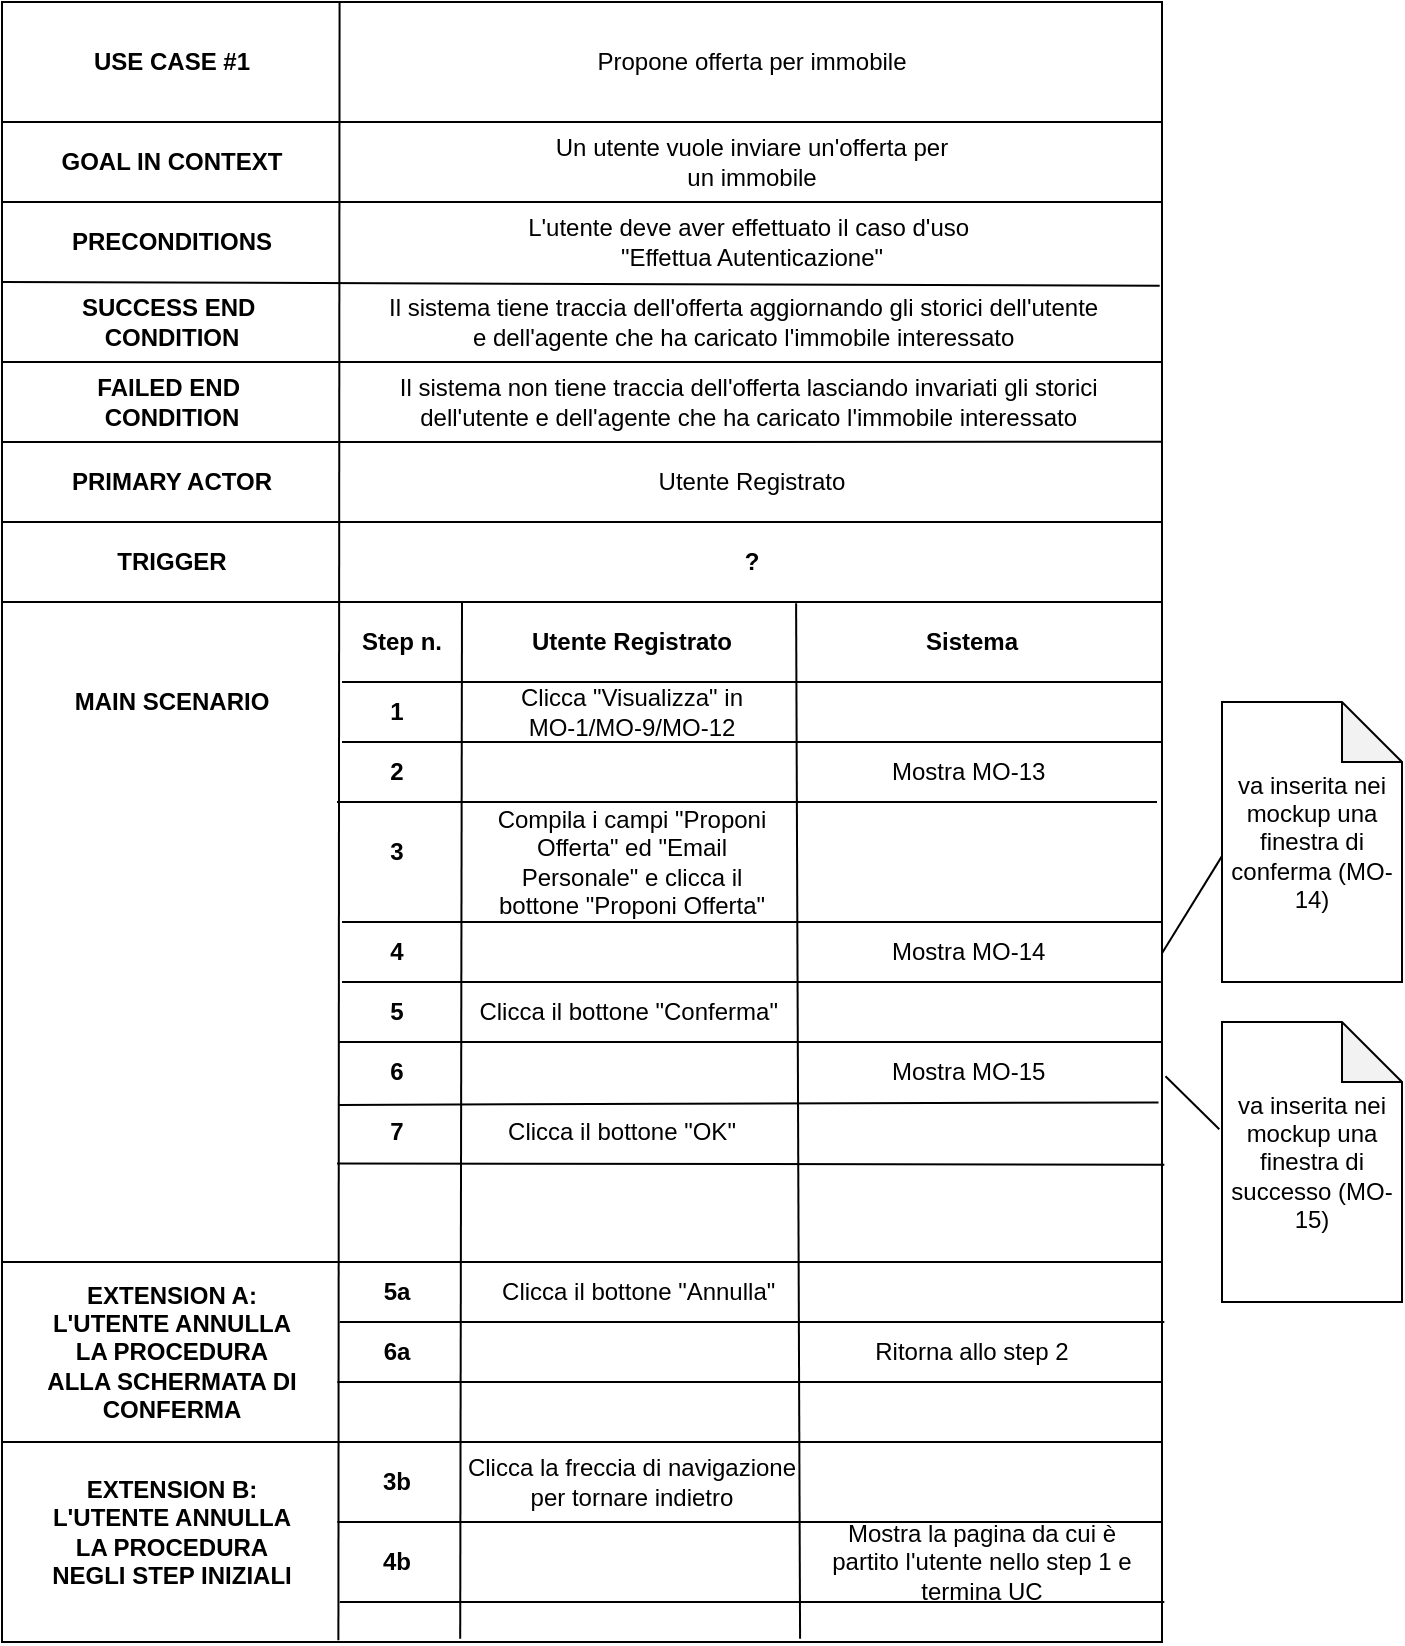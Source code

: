 <mxfile version="24.9.3">
  <diagram name="InvioOfferta" id="PwwmJ5NGy3_vmTiixFz0">
    <mxGraphModel dx="1643" dy="713" grid="1" gridSize="10" guides="1" tooltips="1" connect="1" arrows="1" fold="1" page="1" pageScale="1" pageWidth="827" pageHeight="1169" math="0" shadow="0">
      <root>
        <mxCell id="0" />
        <mxCell id="1" parent="0" />
        <mxCell id="qYflDDiI7B78xpO1K8rn-20" value="" style="rounded=0;whiteSpace=wrap;html=1;" vertex="1" parent="1">
          <mxGeometry x="110" y="60" width="580" height="820" as="geometry" />
        </mxCell>
        <mxCell id="qYflDDiI7B78xpO1K8rn-11" value="&lt;b&gt;USE CASE #1&lt;/b&gt;" style="text;html=1;align=center;verticalAlign=middle;whiteSpace=wrap;rounded=0;" vertex="1" parent="1">
          <mxGeometry x="130" y="70" width="130" height="40" as="geometry" />
        </mxCell>
        <mxCell id="qYflDDiI7B78xpO1K8rn-12" value="Propone offerta per immobile" style="text;html=1;align=center;verticalAlign=middle;whiteSpace=wrap;rounded=0;" vertex="1" parent="1">
          <mxGeometry x="380" y="70" width="210" height="40" as="geometry" />
        </mxCell>
        <mxCell id="qYflDDiI7B78xpO1K8rn-13" value="&lt;b&gt;GOAL IN CONTEXT&lt;/b&gt;" style="text;html=1;align=center;verticalAlign=middle;whiteSpace=wrap;rounded=0;" vertex="1" parent="1">
          <mxGeometry x="130" y="120" width="130" height="40" as="geometry" />
        </mxCell>
        <mxCell id="qYflDDiI7B78xpO1K8rn-14" value="&lt;b&gt;PRECONDITIONS&lt;/b&gt;&lt;span style=&quot;color: rgba(0, 0, 0, 0); font-family: monospace; font-size: 0px; text-align: start; text-wrap-mode: nowrap;&quot;&gt;%3CmxGraphModel%3E%3Croot%3E%3CmxCell%20id%3D%220%22%2F%3E%3CmxCell%20id%3D%221%22%20parent%3D%220%22%2F%3E%3CmxCell%20id%3D%222%22%20value%3D%22%26lt%3Bb%26gt%3BUSE%20CASE%20%231%26lt%3B%2Fb%26gt%3B%22%20style%3D%22text%3Bhtml%3D1%3Balign%3Dcenter%3BverticalAlign%3Dmiddle%3BwhiteSpace%3Dwrap%3Brounded%3D0%3B%22%20vertex%3D%221%22%20parent%3D%221%22%3E%3CmxGeometry%20x%3D%22120%22%20y%3D%2270%22%20width%3D%22130%22%20height%3D%2240%22%20as%3D%22geometry%22%2F%3E%3C%2FmxCell%3E%3C%2Froot%3E%3C%2FmxGraphModel%3E&lt;/span&gt;" style="text;html=1;align=center;verticalAlign=middle;whiteSpace=wrap;rounded=0;" vertex="1" parent="1">
          <mxGeometry x="130" y="160" width="130" height="40" as="geometry" />
        </mxCell>
        <mxCell id="qYflDDiI7B78xpO1K8rn-15" value="&lt;b&gt;SUCCESS END&amp;nbsp;&lt;/b&gt;&lt;div&gt;&lt;b&gt;CONDITION&lt;/b&gt;&lt;/div&gt;" style="text;html=1;align=center;verticalAlign=middle;whiteSpace=wrap;rounded=0;" vertex="1" parent="1">
          <mxGeometry x="130" y="200" width="130" height="40" as="geometry" />
        </mxCell>
        <mxCell id="qYflDDiI7B78xpO1K8rn-16" value="&lt;b&gt;FAILED END&amp;nbsp;&lt;/b&gt;&lt;div&gt;&lt;b&gt;CONDITION&lt;/b&gt;&lt;/div&gt;" style="text;html=1;align=center;verticalAlign=middle;whiteSpace=wrap;rounded=0;" vertex="1" parent="1">
          <mxGeometry x="130" y="240" width="130" height="40" as="geometry" />
        </mxCell>
        <mxCell id="qYflDDiI7B78xpO1K8rn-17" value="&lt;b&gt;PRIMARY ACTOR&lt;/b&gt;" style="text;html=1;align=center;verticalAlign=middle;whiteSpace=wrap;rounded=0;" vertex="1" parent="1">
          <mxGeometry x="130" y="280" width="130" height="40" as="geometry" />
        </mxCell>
        <mxCell id="qYflDDiI7B78xpO1K8rn-18" value="&lt;b&gt;TRIGGER&lt;/b&gt;" style="text;html=1;align=center;verticalAlign=middle;whiteSpace=wrap;rounded=0;" vertex="1" parent="1">
          <mxGeometry x="130" y="320" width="130" height="40" as="geometry" />
        </mxCell>
        <mxCell id="qYflDDiI7B78xpO1K8rn-21" value="" style="endArrow=none;html=1;rounded=0;exitX=-0.003;exitY=0.071;exitDx=0;exitDy=0;exitPerimeter=0;" edge="1" parent="1">
          <mxGeometry width="50" height="50" relative="1" as="geometry">
            <mxPoint x="110.0" y="120.0" as="sourcePoint" />
            <mxPoint x="690" y="120" as="targetPoint" />
          </mxGeometry>
        </mxCell>
        <mxCell id="qYflDDiI7B78xpO1K8rn-22" value="" style="endArrow=none;html=1;rounded=0;exitX=-0.003;exitY=0.071;exitDx=0;exitDy=0;exitPerimeter=0;" edge="1" parent="1">
          <mxGeometry width="50" height="50" relative="1" as="geometry">
            <mxPoint x="110" y="160" as="sourcePoint" />
            <mxPoint x="690" y="160" as="targetPoint" />
          </mxGeometry>
        </mxCell>
        <mxCell id="qYflDDiI7B78xpO1K8rn-23" value="" style="endArrow=none;html=1;rounded=0;exitX=-0.003;exitY=0.071;exitDx=0;exitDy=0;exitPerimeter=0;entryX=0.998;entryY=0.173;entryDx=0;entryDy=0;entryPerimeter=0;" edge="1" parent="1" target="qYflDDiI7B78xpO1K8rn-20">
          <mxGeometry width="50" height="50" relative="1" as="geometry">
            <mxPoint x="110" y="200" as="sourcePoint" />
            <mxPoint x="693" y="200" as="targetPoint" />
          </mxGeometry>
        </mxCell>
        <mxCell id="qYflDDiI7B78xpO1K8rn-24" value="" style="endArrow=none;html=1;rounded=0;exitX=-0.003;exitY=0.071;exitDx=0;exitDy=0;exitPerimeter=0;entryX=1;entryY=1;entryDx=0;entryDy=0;" edge="1" parent="1" target="qYflDDiI7B78xpO1K8rn-31">
          <mxGeometry width="50" height="50" relative="1" as="geometry">
            <mxPoint x="110" y="240" as="sourcePoint" />
            <mxPoint x="693" y="240" as="targetPoint" />
          </mxGeometry>
        </mxCell>
        <mxCell id="qYflDDiI7B78xpO1K8rn-25" value="" style="endArrow=none;html=1;rounded=0;exitX=-0.003;exitY=0.071;exitDx=0;exitDy=0;exitPerimeter=0;entryX=0.988;entryY=0.998;entryDx=0;entryDy=0;entryPerimeter=0;" edge="1" parent="1" target="qYflDDiI7B78xpO1K8rn-32">
          <mxGeometry width="50" height="50" relative="1" as="geometry">
            <mxPoint x="110" y="280" as="sourcePoint" />
            <mxPoint x="693" y="280" as="targetPoint" />
          </mxGeometry>
        </mxCell>
        <mxCell id="qYflDDiI7B78xpO1K8rn-26" value="" style="endArrow=none;html=1;rounded=0;entryX=1.001;entryY=0.071;entryDx=0;entryDy=0;entryPerimeter=0;" edge="1" parent="1">
          <mxGeometry width="50" height="50" relative="1" as="geometry">
            <mxPoint x="110" y="320" as="sourcePoint" />
            <mxPoint x="690" y="320" as="targetPoint" />
          </mxGeometry>
        </mxCell>
        <mxCell id="qYflDDiI7B78xpO1K8rn-27" value="" style="endArrow=none;html=1;rounded=0;exitX=-0.003;exitY=0.071;exitDx=0;exitDy=0;exitPerimeter=0;" edge="1" parent="1">
          <mxGeometry width="50" height="50" relative="1" as="geometry">
            <mxPoint x="110" y="360" as="sourcePoint" />
            <mxPoint x="690" y="360" as="targetPoint" />
          </mxGeometry>
        </mxCell>
        <mxCell id="qYflDDiI7B78xpO1K8rn-28" value="" style="endArrow=none;html=1;rounded=0;entryX=0.291;entryY=0;entryDx=0;entryDy=0;entryPerimeter=0;exitX=0.29;exitY=0.999;exitDx=0;exitDy=0;exitPerimeter=0;" edge="1" parent="1" source="qYflDDiI7B78xpO1K8rn-20" target="qYflDDiI7B78xpO1K8rn-20">
          <mxGeometry width="50" height="50" relative="1" as="geometry">
            <mxPoint x="280" y="880" as="sourcePoint" />
            <mxPoint x="500" y="180" as="targetPoint" />
          </mxGeometry>
        </mxCell>
        <mxCell id="qYflDDiI7B78xpO1K8rn-29" value="Un utente vuole inviare un&#39;offerta per un immobile" style="text;html=1;align=center;verticalAlign=middle;whiteSpace=wrap;rounded=0;" vertex="1" parent="1">
          <mxGeometry x="380" y="120" width="210" height="40" as="geometry" />
        </mxCell>
        <mxCell id="qYflDDiI7B78xpO1K8rn-30" value="L&#39;utente deve aver effettuato il caso d&#39;uso&amp;nbsp;&lt;div&gt;&quot;Effettua Autenticazione&quot;&lt;/div&gt;" style="text;html=1;align=center;verticalAlign=middle;whiteSpace=wrap;rounded=0;" vertex="1" parent="1">
          <mxGeometry x="335" y="160" width="300" height="40" as="geometry" />
        </mxCell>
        <mxCell id="qYflDDiI7B78xpO1K8rn-31" value="Il sistema tiene traccia dell&#39;offerta aggiornando gli storici dell&#39;utente&amp;nbsp;&lt;div&gt;e dell&#39;agente che ha caricato l&#39;immobile interessato&amp;nbsp;&lt;/div&gt;" style="text;html=1;align=center;verticalAlign=middle;whiteSpace=wrap;rounded=0;" vertex="1" parent="1">
          <mxGeometry x="275" y="200" width="415" height="40" as="geometry" />
        </mxCell>
        <mxCell id="qYflDDiI7B78xpO1K8rn-32" value="Il sistema non tiene traccia dell&#39;offerta lasciando invariati gli storici&amp;nbsp;&lt;div&gt;dell&#39;utente&amp;nbsp;&lt;span style=&quot;background-color: initial;&quot;&gt;e dell&#39;agente che ha caricato l&#39;immobile interessato&amp;nbsp;&lt;/span&gt;&lt;/div&gt;" style="text;html=1;align=center;verticalAlign=middle;whiteSpace=wrap;rounded=0;" vertex="1" parent="1">
          <mxGeometry x="275" y="240" width="420" height="40" as="geometry" />
        </mxCell>
        <mxCell id="qYflDDiI7B78xpO1K8rn-33" value="Utente Registrato" style="text;html=1;align=center;verticalAlign=middle;whiteSpace=wrap;rounded=0;" vertex="1" parent="1">
          <mxGeometry x="380" y="280" width="210" height="40" as="geometry" />
        </mxCell>
        <mxCell id="qYflDDiI7B78xpO1K8rn-34" value="&lt;b&gt;?&lt;/b&gt;" style="text;html=1;align=center;verticalAlign=middle;whiteSpace=wrap;rounded=0;" vertex="1" parent="1">
          <mxGeometry x="380" y="320" width="210" height="40" as="geometry" />
        </mxCell>
        <mxCell id="qYflDDiI7B78xpO1K8rn-36" value="&lt;b&gt;MAIN SCENARIO&lt;/b&gt;" style="text;html=1;align=center;verticalAlign=middle;whiteSpace=wrap;rounded=0;" vertex="1" parent="1">
          <mxGeometry x="130" y="390" width="130" height="40" as="geometry" />
        </mxCell>
        <mxCell id="qYflDDiI7B78xpO1K8rn-37" value="" style="endArrow=none;html=1;rounded=0;exitX=0.395;exitY=0.998;exitDx=0;exitDy=0;exitPerimeter=0;" edge="1" parent="1" source="qYflDDiI7B78xpO1K8rn-20">
          <mxGeometry width="50" height="50" relative="1" as="geometry">
            <mxPoint x="340" y="490" as="sourcePoint" />
            <mxPoint x="340" y="360" as="targetPoint" />
          </mxGeometry>
        </mxCell>
        <mxCell id="qYflDDiI7B78xpO1K8rn-38" value="" style="endArrow=none;html=1;rounded=0;entryX=0.605;entryY=1.016;entryDx=0;entryDy=0;entryPerimeter=0;exitX=0.688;exitY=0.998;exitDx=0;exitDy=0;exitPerimeter=0;" edge="1" parent="1" source="qYflDDiI7B78xpO1K8rn-20" target="qYflDDiI7B78xpO1K8rn-34">
          <mxGeometry width="50" height="50" relative="1" as="geometry">
            <mxPoint x="340" y="680" as="sourcePoint" />
            <mxPoint x="390" y="630" as="targetPoint" />
          </mxGeometry>
        </mxCell>
        <mxCell id="qYflDDiI7B78xpO1K8rn-39" value="" style="endArrow=none;html=1;rounded=0;" edge="1" parent="1">
          <mxGeometry width="50" height="50" relative="1" as="geometry">
            <mxPoint x="280" y="400" as="sourcePoint" />
            <mxPoint x="690" y="400" as="targetPoint" />
          </mxGeometry>
        </mxCell>
        <mxCell id="qYflDDiI7B78xpO1K8rn-40" value="&lt;b&gt;Step n.&lt;/b&gt;" style="text;html=1;align=center;verticalAlign=middle;whiteSpace=wrap;rounded=0;" vertex="1" parent="1">
          <mxGeometry x="285" y="360" width="50" height="40" as="geometry" />
        </mxCell>
        <mxCell id="qYflDDiI7B78xpO1K8rn-41" value="&lt;b&gt;Utente Registrato&lt;/b&gt;" style="text;html=1;align=center;verticalAlign=middle;whiteSpace=wrap;rounded=0;" vertex="1" parent="1">
          <mxGeometry x="360" y="360" width="130" height="40" as="geometry" />
        </mxCell>
        <mxCell id="qYflDDiI7B78xpO1K8rn-42" value="&lt;b&gt;Sistema&lt;/b&gt;" style="text;html=1;align=center;verticalAlign=middle;whiteSpace=wrap;rounded=0;" vertex="1" parent="1">
          <mxGeometry x="530" y="360" width="130" height="40" as="geometry" />
        </mxCell>
        <mxCell id="qYflDDiI7B78xpO1K8rn-43" value="" style="endArrow=none;html=1;rounded=0;" edge="1" parent="1">
          <mxGeometry width="50" height="50" relative="1" as="geometry">
            <mxPoint x="280" y="430" as="sourcePoint" />
            <mxPoint x="690" y="430" as="targetPoint" />
          </mxGeometry>
        </mxCell>
        <mxCell id="qYflDDiI7B78xpO1K8rn-44" value="&lt;b&gt;1&lt;/b&gt;" style="text;html=1;align=center;verticalAlign=middle;whiteSpace=wrap;rounded=0;" vertex="1" parent="1">
          <mxGeometry x="285" y="400" width="45" height="30" as="geometry" />
        </mxCell>
        <mxCell id="qYflDDiI7B78xpO1K8rn-45" value="Clicca &quot;Visualizza&quot; in MO-1/MO-9/MO-12" style="text;html=1;align=center;verticalAlign=middle;whiteSpace=wrap;rounded=0;" vertex="1" parent="1">
          <mxGeometry x="360" y="395" width="130" height="40" as="geometry" />
        </mxCell>
        <mxCell id="qYflDDiI7B78xpO1K8rn-46" value="" style="endArrow=none;html=1;rounded=0;" edge="1" parent="1">
          <mxGeometry width="50" height="50" relative="1" as="geometry">
            <mxPoint x="277.5" y="460" as="sourcePoint" />
            <mxPoint x="687.5" y="460" as="targetPoint" />
          </mxGeometry>
        </mxCell>
        <mxCell id="qYflDDiI7B78xpO1K8rn-47" value="&lt;b&gt;2&lt;/b&gt;" style="text;html=1;align=center;verticalAlign=middle;whiteSpace=wrap;rounded=0;" vertex="1" parent="1">
          <mxGeometry x="285" y="430" width="45" height="30" as="geometry" />
        </mxCell>
        <mxCell id="qYflDDiI7B78xpO1K8rn-48" value="Mostra MO-13&amp;nbsp;" style="text;html=1;align=center;verticalAlign=middle;whiteSpace=wrap;rounded=0;" vertex="1" parent="1">
          <mxGeometry x="530" y="425" width="130" height="40" as="geometry" />
        </mxCell>
        <mxCell id="qYflDDiI7B78xpO1K8rn-49" value="" style="endArrow=none;html=1;rounded=0;" edge="1" parent="1">
          <mxGeometry width="50" height="50" relative="1" as="geometry">
            <mxPoint x="280" y="520" as="sourcePoint" />
            <mxPoint x="690" y="520" as="targetPoint" />
          </mxGeometry>
        </mxCell>
        <mxCell id="qYflDDiI7B78xpO1K8rn-50" value="&lt;b&gt;3&lt;/b&gt;" style="text;html=1;align=center;verticalAlign=middle;whiteSpace=wrap;rounded=0;" vertex="1" parent="1">
          <mxGeometry x="285" y="470" width="45" height="30" as="geometry" />
        </mxCell>
        <mxCell id="qYflDDiI7B78xpO1K8rn-51" value="Compila i campi &quot;Proponi Offerta&quot; ed &quot;Email Personale&quot; e clicca il bottone &quot;Proponi Offerta&quot;" style="text;html=1;align=center;verticalAlign=middle;whiteSpace=wrap;rounded=0;" vertex="1" parent="1">
          <mxGeometry x="350" y="470" width="150" height="40" as="geometry" />
        </mxCell>
        <mxCell id="qYflDDiI7B78xpO1K8rn-52" value="" style="endArrow=none;html=1;rounded=0;entryX=0.998;entryY=0.608;entryDx=0;entryDy=0;entryPerimeter=0;" edge="1" parent="1">
          <mxGeometry width="50" height="50" relative="1" as="geometry">
            <mxPoint x="280" y="550" as="sourcePoint" />
            <mxPoint x="689.42" y="550.0" as="targetPoint" />
          </mxGeometry>
        </mxCell>
        <mxCell id="qYflDDiI7B78xpO1K8rn-53" value="&lt;b&gt;4&lt;/b&gt;" style="text;html=1;align=center;verticalAlign=middle;whiteSpace=wrap;rounded=0;" vertex="1" parent="1">
          <mxGeometry x="285" y="520" width="45" height="30" as="geometry" />
        </mxCell>
        <mxCell id="qYflDDiI7B78xpO1K8rn-54" value="Mostra MO-14&amp;nbsp;" style="text;html=1;align=center;verticalAlign=middle;whiteSpace=wrap;rounded=0;" vertex="1" parent="1">
          <mxGeometry x="530" y="515" width="130" height="40" as="geometry" />
        </mxCell>
        <mxCell id="qYflDDiI7B78xpO1K8rn-55" value="" style="endArrow=none;html=1;rounded=0;exitX=1;exitY=0.58;exitDx=0;exitDy=0;exitPerimeter=0;entryX=0.005;entryY=0.545;entryDx=0;entryDy=0;entryPerimeter=0;" edge="1" parent="1" source="qYflDDiI7B78xpO1K8rn-20" target="qYflDDiI7B78xpO1K8rn-57">
          <mxGeometry width="50" height="50" relative="1" as="geometry">
            <mxPoint x="550" y="510" as="sourcePoint" />
            <mxPoint x="730" y="539.3" as="targetPoint" />
          </mxGeometry>
        </mxCell>
        <mxCell id="qYflDDiI7B78xpO1K8rn-57" value="va inserita nei mockup una finestra di conferma (MO-14)" style="shape=note;whiteSpace=wrap;html=1;backgroundOutline=1;darkOpacity=0.05;" vertex="1" parent="1">
          <mxGeometry x="720" y="410" width="90" height="140" as="geometry" />
        </mxCell>
        <mxCell id="qYflDDiI7B78xpO1K8rn-58" value="" style="endArrow=none;html=1;rounded=0;" edge="1" parent="1">
          <mxGeometry width="50" height="50" relative="1" as="geometry">
            <mxPoint x="278" y="580" as="sourcePoint" />
            <mxPoint x="690" y="580" as="targetPoint" />
          </mxGeometry>
        </mxCell>
        <mxCell id="qYflDDiI7B78xpO1K8rn-59" value="&lt;b&gt;5&lt;/b&gt;" style="text;html=1;align=center;verticalAlign=middle;whiteSpace=wrap;rounded=0;" vertex="1" parent="1">
          <mxGeometry x="285" y="550" width="45" height="30" as="geometry" />
        </mxCell>
        <mxCell id="qYflDDiI7B78xpO1K8rn-60" value="Clicca il bottone &quot;Conferma&quot;&amp;nbsp;" style="text;html=1;align=center;verticalAlign=middle;whiteSpace=wrap;rounded=0;" vertex="1" parent="1">
          <mxGeometry x="345" y="550" width="160" height="30" as="geometry" />
        </mxCell>
        <mxCell id="qYflDDiI7B78xpO1K8rn-61" value="" style="endArrow=none;html=1;rounded=0;entryX=0.997;entryY=0.671;entryDx=0;entryDy=0;entryPerimeter=0;" edge="1" parent="1" target="qYflDDiI7B78xpO1K8rn-20">
          <mxGeometry width="50" height="50" relative="1" as="geometry">
            <mxPoint x="278.08" y="611.44" as="sourcePoint" />
            <mxPoint x="686.92" y="610.0" as="targetPoint" />
          </mxGeometry>
        </mxCell>
        <mxCell id="qYflDDiI7B78xpO1K8rn-62" value="Mostra MO-15&amp;nbsp;" style="text;html=1;align=center;verticalAlign=middle;whiteSpace=wrap;rounded=0;" vertex="1" parent="1">
          <mxGeometry x="530" y="580" width="130" height="30" as="geometry" />
        </mxCell>
        <mxCell id="qYflDDiI7B78xpO1K8rn-63" value="va inserita nei mockup una finestra di successo (MO-15)" style="shape=note;whiteSpace=wrap;html=1;backgroundOutline=1;darkOpacity=0.05;" vertex="1" parent="1">
          <mxGeometry x="720" y="570" width="90" height="140" as="geometry" />
        </mxCell>
        <mxCell id="qYflDDiI7B78xpO1K8rn-64" value="" style="endArrow=none;html=1;rounded=0;entryX=-0.015;entryY=0.383;entryDx=0;entryDy=0;entryPerimeter=0;exitX=1.003;exitY=0.655;exitDx=0;exitDy=0;exitPerimeter=0;" edge="1" parent="1" source="qYflDDiI7B78xpO1K8rn-20" target="qYflDDiI7B78xpO1K8rn-63">
          <mxGeometry width="50" height="50" relative="1" as="geometry">
            <mxPoint x="460" y="610" as="sourcePoint" />
            <mxPoint x="510" y="560" as="targetPoint" />
          </mxGeometry>
        </mxCell>
        <mxCell id="qYflDDiI7B78xpO1K8rn-65" value="&lt;b&gt;6&lt;/b&gt;" style="text;html=1;align=center;verticalAlign=middle;whiteSpace=wrap;rounded=0;" vertex="1" parent="1">
          <mxGeometry x="285" y="585" width="45" height="20" as="geometry" />
        </mxCell>
        <mxCell id="qYflDDiI7B78xpO1K8rn-66" value="" style="endArrow=none;html=1;rounded=0;entryX=1.002;entryY=0.709;entryDx=0;entryDy=0;entryPerimeter=0;" edge="1" parent="1" target="qYflDDiI7B78xpO1K8rn-20">
          <mxGeometry width="50" height="50" relative="1" as="geometry">
            <mxPoint x="277.54" y="640.72" as="sourcePoint" />
            <mxPoint x="687.46" y="639.28" as="targetPoint" />
          </mxGeometry>
        </mxCell>
        <mxCell id="qYflDDiI7B78xpO1K8rn-67" value="&lt;b&gt;7&lt;/b&gt;" style="text;html=1;align=center;verticalAlign=middle;whiteSpace=wrap;rounded=0;" vertex="1" parent="1">
          <mxGeometry x="285" y="610" width="45" height="30" as="geometry" />
        </mxCell>
        <mxCell id="qYflDDiI7B78xpO1K8rn-68" value="Clicca il bottone &quot;OK&quot;" style="text;html=1;align=center;verticalAlign=middle;whiteSpace=wrap;rounded=0;" vertex="1" parent="1">
          <mxGeometry x="340" y="610" width="160" height="30" as="geometry" />
        </mxCell>
        <mxCell id="qYflDDiI7B78xpO1K8rn-69" value="" style="endArrow=none;html=1;rounded=0;exitX=0;exitY=0.75;exitDx=0;exitDy=0;entryX=1;entryY=0.75;entryDx=0;entryDy=0;" edge="1" parent="1">
          <mxGeometry width="50" height="50" relative="1" as="geometry">
            <mxPoint x="110" y="690" as="sourcePoint" />
            <mxPoint x="690" y="690" as="targetPoint" />
          </mxGeometry>
        </mxCell>
        <mxCell id="qYflDDiI7B78xpO1K8rn-70" value="&lt;b&gt;EXTENSION A:&lt;/b&gt;&lt;div&gt;&lt;b&gt;L&#39;UTENTE ANNULLA LA PROCEDURA ALLA SCHERMATA DI CONFERMA&lt;/b&gt;&lt;/div&gt;" style="text;html=1;align=center;verticalAlign=middle;whiteSpace=wrap;rounded=0;" vertex="1" parent="1">
          <mxGeometry x="130" y="700" width="130" height="70" as="geometry" />
        </mxCell>
        <mxCell id="qYflDDiI7B78xpO1K8rn-71" value="" style="endArrow=none;html=1;rounded=0;entryX=0.999;entryY=0.817;entryDx=0;entryDy=0;entryPerimeter=0;" edge="1" parent="1">
          <mxGeometry width="50" height="50" relative="1" as="geometry">
            <mxPoint x="278.84" y="720.06" as="sourcePoint" />
            <mxPoint x="691.16" y="720.0" as="targetPoint" />
            <Array as="points">
              <mxPoint x="578.84" y="720.06" />
            </Array>
          </mxGeometry>
        </mxCell>
        <mxCell id="qYflDDiI7B78xpO1K8rn-72" value="&lt;b&gt;5a&lt;/b&gt;" style="text;html=1;align=center;verticalAlign=middle;whiteSpace=wrap;rounded=0;" vertex="1" parent="1">
          <mxGeometry x="285" y="690" width="45" height="30" as="geometry" />
        </mxCell>
        <mxCell id="qYflDDiI7B78xpO1K8rn-73" value="Clicca il bottone &quot;Annulla&quot;&amp;nbsp;" style="text;html=1;align=center;verticalAlign=middle;whiteSpace=wrap;rounded=0;" vertex="1" parent="1">
          <mxGeometry x="350" y="690" width="160" height="30" as="geometry" />
        </mxCell>
        <mxCell id="qYflDDiI7B78xpO1K8rn-74" value="" style="endArrow=none;html=1;rounded=0;entryX=0.999;entryY=0.817;entryDx=0;entryDy=0;entryPerimeter=0;" edge="1" parent="1">
          <mxGeometry width="50" height="50" relative="1" as="geometry">
            <mxPoint x="277.68" y="750.06" as="sourcePoint" />
            <mxPoint x="690.0" y="750.0" as="targetPoint" />
            <Array as="points">
              <mxPoint x="577.68" y="750.06" />
            </Array>
          </mxGeometry>
        </mxCell>
        <mxCell id="qYflDDiI7B78xpO1K8rn-75" value="&lt;b&gt;6a&lt;/b&gt;" style="text;html=1;align=center;verticalAlign=middle;whiteSpace=wrap;rounded=0;" vertex="1" parent="1">
          <mxGeometry x="285" y="720" width="45" height="30" as="geometry" />
        </mxCell>
        <mxCell id="qYflDDiI7B78xpO1K8rn-76" value="Ritorna allo step 2" style="text;html=1;align=center;verticalAlign=middle;whiteSpace=wrap;rounded=0;" vertex="1" parent="1">
          <mxGeometry x="515" y="720" width="160" height="30" as="geometry" />
        </mxCell>
        <mxCell id="qYflDDiI7B78xpO1K8rn-77" value="" style="endArrow=none;html=1;rounded=0;exitX=0;exitY=0.75;exitDx=0;exitDy=0;entryX=1;entryY=0.75;entryDx=0;entryDy=0;" edge="1" parent="1">
          <mxGeometry width="50" height="50" relative="1" as="geometry">
            <mxPoint x="110" y="780" as="sourcePoint" />
            <mxPoint x="690" y="780" as="targetPoint" />
          </mxGeometry>
        </mxCell>
        <mxCell id="qYflDDiI7B78xpO1K8rn-78" value="&lt;b&gt;EXTENSION B:&lt;/b&gt;&lt;div&gt;&lt;b&gt;L&#39;UTENTE ANNULLA LA PROCEDURA NEGLI STEP INIZIALI&lt;/b&gt;&lt;/div&gt;" style="text;html=1;align=center;verticalAlign=middle;whiteSpace=wrap;rounded=0;" vertex="1" parent="1">
          <mxGeometry x="130" y="790" width="130" height="70" as="geometry" />
        </mxCell>
        <mxCell id="qYflDDiI7B78xpO1K8rn-79" value="" style="endArrow=none;html=1;rounded=0;entryX=0.999;entryY=0.817;entryDx=0;entryDy=0;entryPerimeter=0;" edge="1" parent="1">
          <mxGeometry width="50" height="50" relative="1" as="geometry">
            <mxPoint x="277.68" y="820.06" as="sourcePoint" />
            <mxPoint x="690.0" y="820.0" as="targetPoint" />
            <Array as="points">
              <mxPoint x="577.68" y="820.06" />
            </Array>
          </mxGeometry>
        </mxCell>
        <mxCell id="qYflDDiI7B78xpO1K8rn-80" value="&lt;b&gt;3b&lt;/b&gt;" style="text;html=1;align=center;verticalAlign=middle;whiteSpace=wrap;rounded=0;" vertex="1" parent="1">
          <mxGeometry x="285" y="785" width="45" height="30" as="geometry" />
        </mxCell>
        <mxCell id="qYflDDiI7B78xpO1K8rn-81" value="Clicca la freccia di navigazione per tornare indietro" style="text;html=1;align=center;verticalAlign=middle;whiteSpace=wrap;rounded=0;" vertex="1" parent="1">
          <mxGeometry x="340" y="780" width="170" height="40" as="geometry" />
        </mxCell>
        <mxCell id="qYflDDiI7B78xpO1K8rn-82" value="" style="endArrow=none;html=1;rounded=0;entryX=0.999;entryY=0.817;entryDx=0;entryDy=0;entryPerimeter=0;" edge="1" parent="1">
          <mxGeometry width="50" height="50" relative="1" as="geometry">
            <mxPoint x="278.84" y="860.06" as="sourcePoint" />
            <mxPoint x="691.16" y="860.0" as="targetPoint" />
            <Array as="points">
              <mxPoint x="578.84" y="860.06" />
            </Array>
          </mxGeometry>
        </mxCell>
        <mxCell id="qYflDDiI7B78xpO1K8rn-83" value="&lt;b&gt;4b&lt;/b&gt;" style="text;html=1;align=center;verticalAlign=middle;whiteSpace=wrap;rounded=0;" vertex="1" parent="1">
          <mxGeometry x="285" y="820" width="45" height="40" as="geometry" />
        </mxCell>
        <mxCell id="qYflDDiI7B78xpO1K8rn-84" value="Mostra la pagina da cui è partito l&#39;utente nello step 1 e termina UC" style="text;html=1;align=center;verticalAlign=middle;whiteSpace=wrap;rounded=0;" vertex="1" parent="1">
          <mxGeometry x="515" y="820" width="170" height="40" as="geometry" />
        </mxCell>
      </root>
    </mxGraphModel>
  </diagram>
</mxfile>
